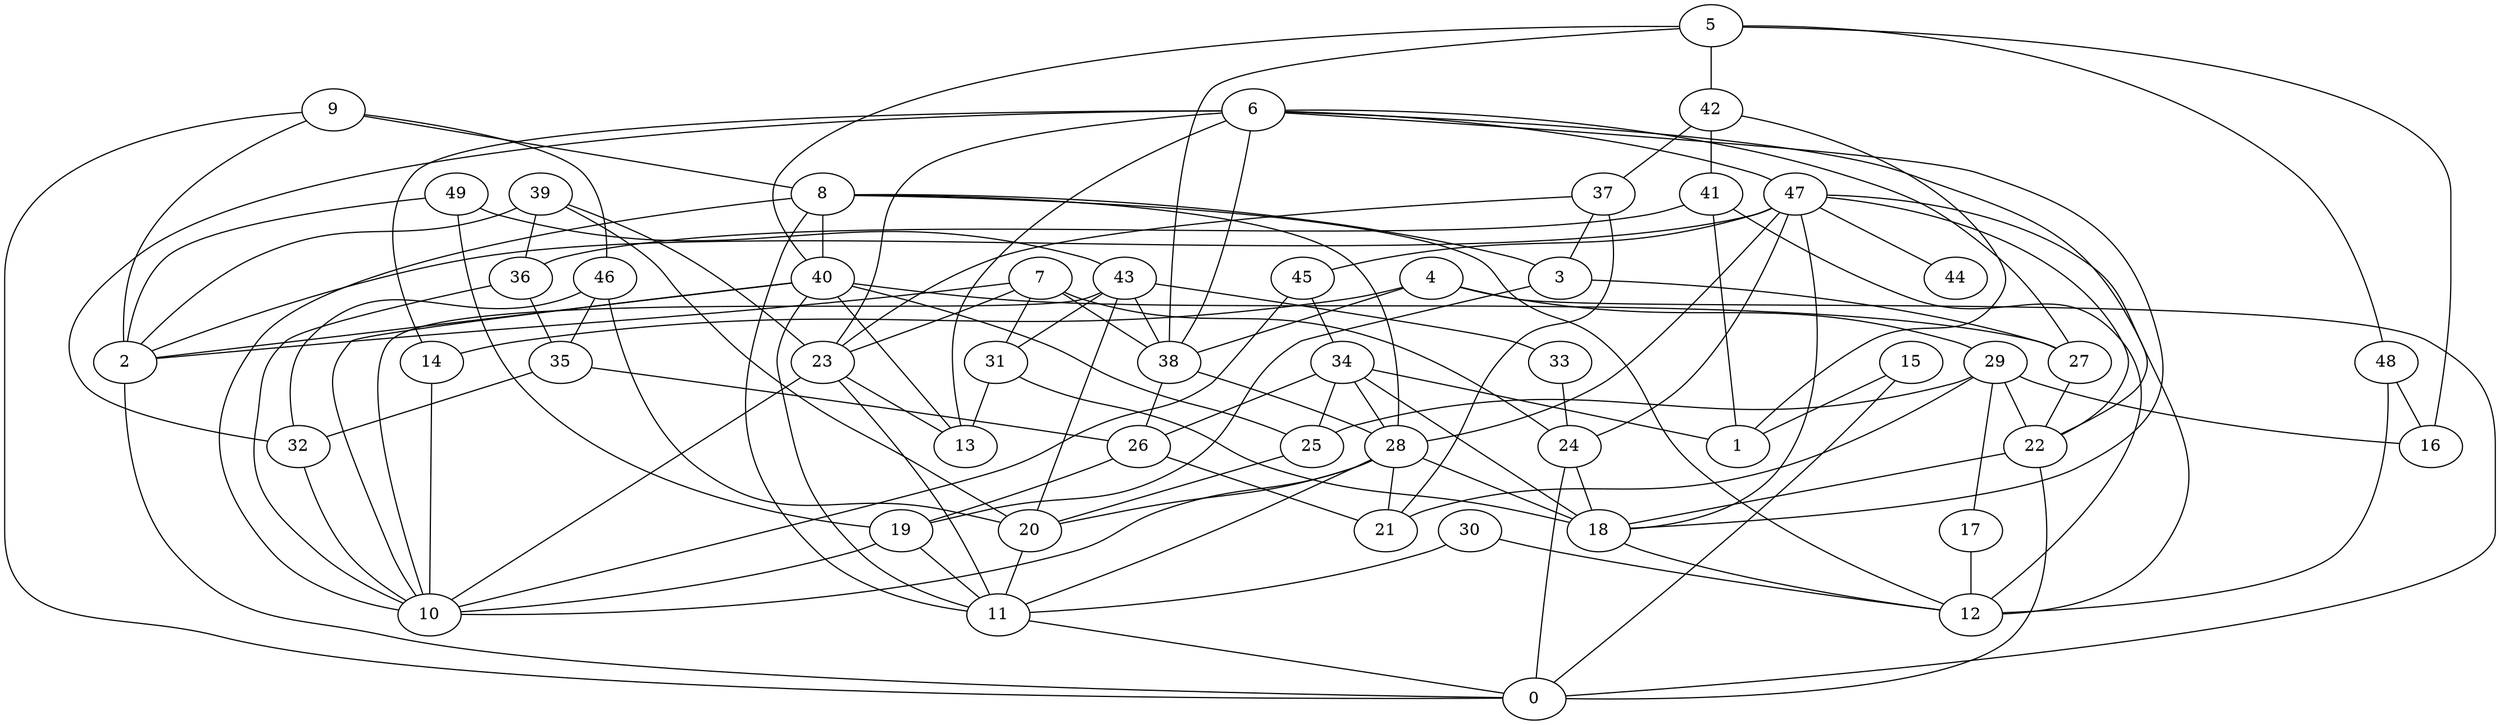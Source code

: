 digraph GG_graph {

subgraph G_graph {
edge [color = black]
"31" -> "13" [dir = none]
"4" -> "29" [dir = none]
"33" -> "24" [dir = none]
"29" -> "17" [dir = none]
"15" -> "1" [dir = none]
"15" -> "0" [dir = none]
"43" -> "38" [dir = none]
"25" -> "20" [dir = none]
"2" -> "0" [dir = none]
"37" -> "3" [dir = none]
"37" -> "21" [dir = none]
"37" -> "23" [dir = none]
"39" -> "2" [dir = none]
"48" -> "12" [dir = none]
"47" -> "44" [dir = none]
"47" -> "12" [dir = none]
"47" -> "18" [dir = none]
"28" -> "10" [dir = none]
"28" -> "11" [dir = none]
"46" -> "35" [dir = none]
"46" -> "32" [dir = none]
"17" -> "12" [dir = none]
"38" -> "26" [dir = none]
"38" -> "28" [dir = none]
"45" -> "34" [dir = none]
"30" -> "11" [dir = none]
"6" -> "13" [dir = none]
"6" -> "27" [dir = none]
"6" -> "14" [dir = none]
"6" -> "38" [dir = none]
"6" -> "32" [dir = none]
"6" -> "18" [dir = none]
"6" -> "22" [dir = none]
"6" -> "23" [dir = none]
"9" -> "8" [dir = none]
"9" -> "2" [dir = none]
"7" -> "24" [dir = none]
"7" -> "2" [dir = none]
"7" -> "23" [dir = none]
"49" -> "19" [dir = none]
"49" -> "2" [dir = none]
"42" -> "41" [dir = none]
"5" -> "16" [dir = none]
"5" -> "40" [dir = none]
"5" -> "42" [dir = none]
"5" -> "38" [dir = none]
"20" -> "11" [dir = none]
"34" -> "28" [dir = none]
"36" -> "10" [dir = none]
"41" -> "36" [dir = none]
"40" -> "27" [dir = none]
"6" -> "47" [dir = none]
"40" -> "2" [dir = none]
"29" -> "16" [dir = none]
"41" -> "12" [dir = none]
"29" -> "22" [dir = none]
"5" -> "48" [dir = none]
"29" -> "21" [dir = none]
"7" -> "38" [dir = none]
"3" -> "19" [dir = none]
"40" -> "10" [dir = none]
"31" -> "18" [dir = none]
"41" -> "1" [dir = none]
"19" -> "10" [dir = none]
"47" -> "28" [dir = none]
"4" -> "14" [dir = none]
"18" -> "12" [dir = none]
"35" -> "32" [dir = none]
"14" -> "10" [dir = none]
"8" -> "3" [dir = none]
"35" -> "26" [dir = none]
"45" -> "10" [dir = none]
"43" -> "20" [dir = none]
"34" -> "26" [dir = none]
"34" -> "25" [dir = none]
"23" -> "11" [dir = none]
"42" -> "1" [dir = none]
"23" -> "13" [dir = none]
"3" -> "27" [dir = none]
"43" -> "31" [dir = none]
"34" -> "18" [dir = none]
"24" -> "18" [dir = none]
"39" -> "23" [dir = none]
"8" -> "40" [dir = none]
"48" -> "16" [dir = none]
"47" -> "2" [dir = none]
"26" -> "21" [dir = none]
"40" -> "25" [dir = none]
"8" -> "11" [dir = none]
"8" -> "12" [dir = none]
"4" -> "0" [dir = none]
"43" -> "33" [dir = none]
"26" -> "19" [dir = none]
"36" -> "35" [dir = none]
"39" -> "36" [dir = none]
"34" -> "1" [dir = none]
"28" -> "21" [dir = none]
"8" -> "28" [dir = none]
"42" -> "37" [dir = none]
"47" -> "22" [dir = none]
"39" -> "20" [dir = none]
"46" -> "20" [dir = none]
"24" -> "0" [dir = none]
"11" -> "0" [dir = none]
"27" -> "22" [dir = none]
"32" -> "10" [dir = none]
"8" -> "10" [dir = none]
"22" -> "0" [dir = none]
"7" -> "31" [dir = none]
"49" -> "43" [dir = none]
"9" -> "46" [dir = none]
"4" -> "38" [dir = none]
"19" -> "11" [dir = none]
"40" -> "11" [dir = none]
"47" -> "45" [dir = none]
"30" -> "12" [dir = none]
"28" -> "18" [dir = none]
"23" -> "10" [dir = none]
"22" -> "18" [dir = none]
"40" -> "13" [dir = none]
"29" -> "25" [dir = none]
"43" -> "10" [dir = none]
"28" -> "20" [dir = none]
"9" -> "0" [dir = none]
"47" -> "24" [dir = none]
}

}

